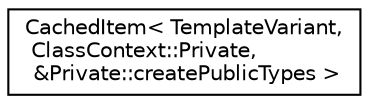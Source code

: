 digraph "Graphical Class Hierarchy"
{
 // LATEX_PDF_SIZE
  edge [fontname="Helvetica",fontsize="10",labelfontname="Helvetica",labelfontsize="10"];
  node [fontname="Helvetica",fontsize="10",shape=record];
  rankdir="LR";
  Node0 [label="CachedItem\< TemplateVariant,\l ClassContext::Private,\l &Private::createPublicTypes \>",height=0.2,width=0.4,color="black", fillcolor="white", style="filled",URL="$classCachedItem.html",tooltip=" "];
}
